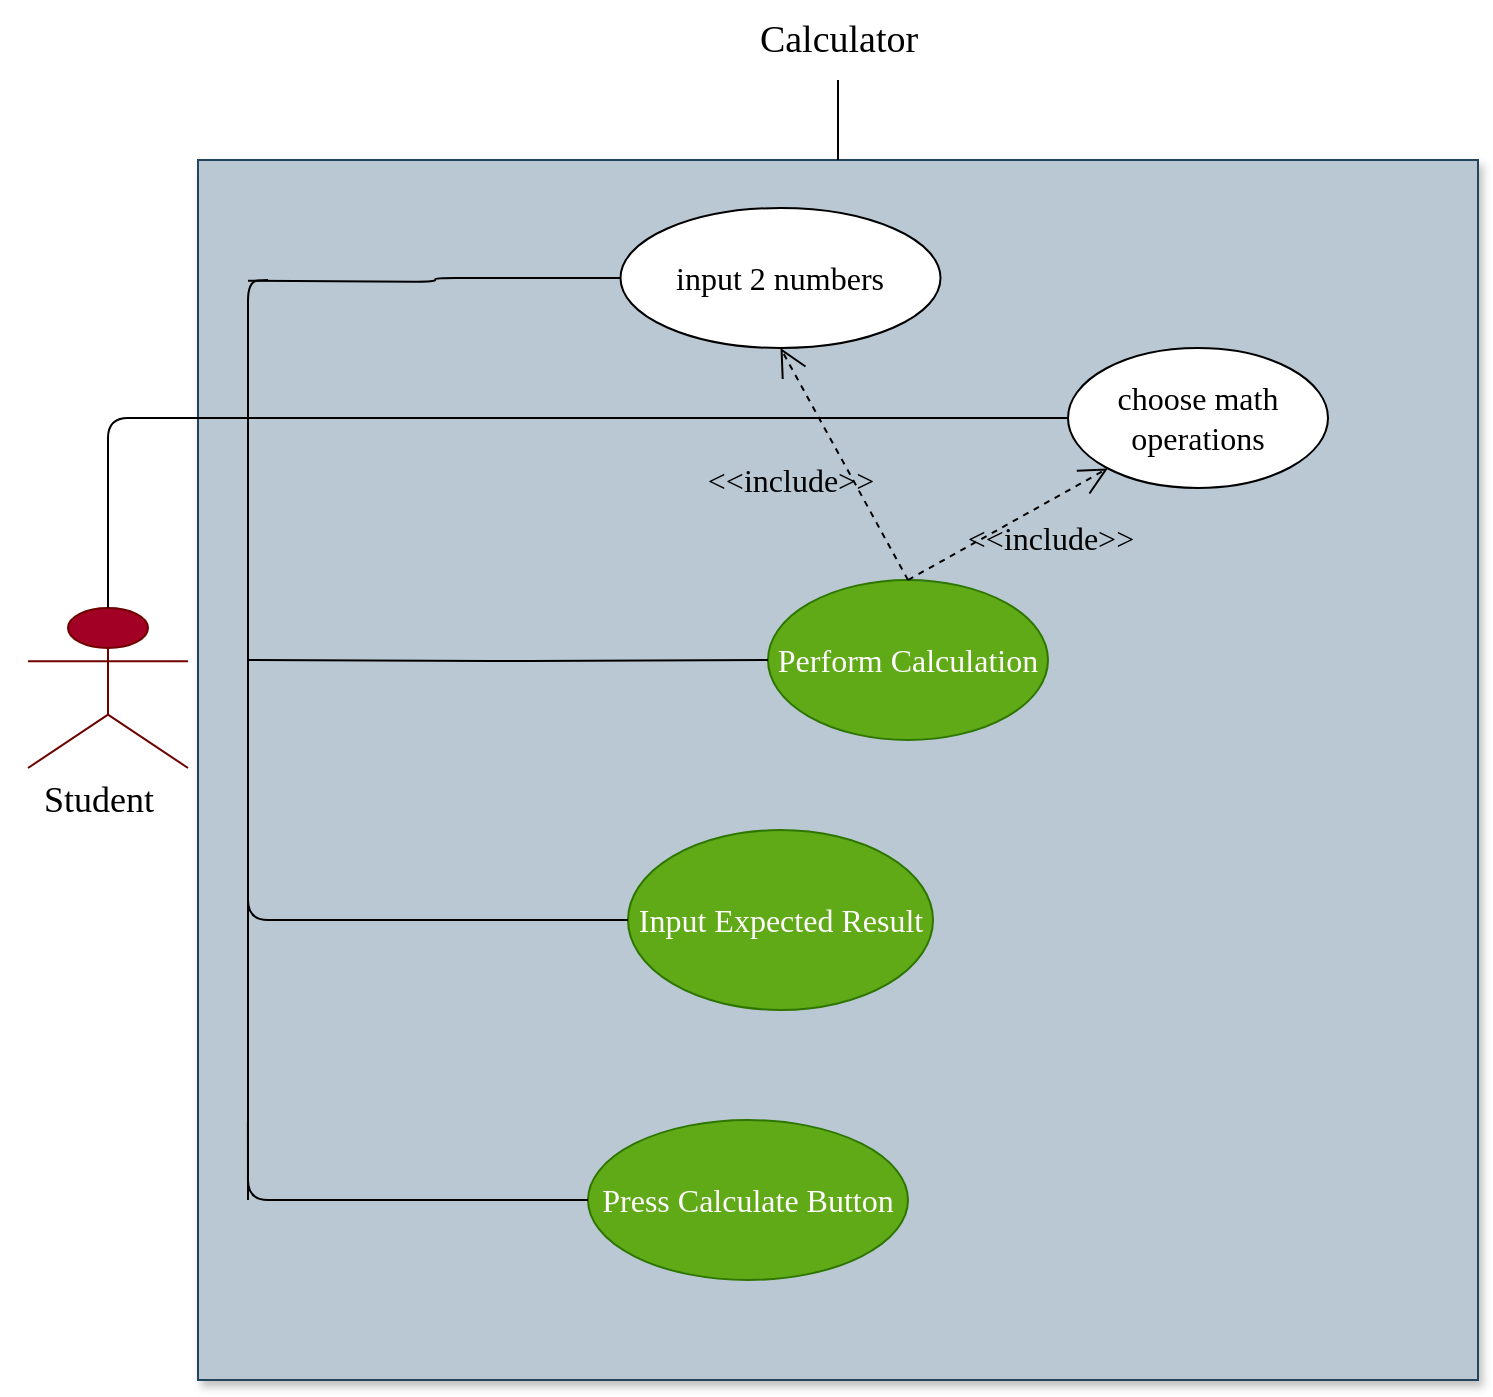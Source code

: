 <mxfile version="20.7.4" type="device"><diagram id="v_r28QwUQp9jg3dEkPEv" name="Page-1"><mxGraphModel dx="770" dy="730" grid="1" gridSize="10" guides="1" tooltips="1" connect="1" arrows="1" fold="1" page="1" pageScale="1" pageWidth="850" pageHeight="1100" math="0" shadow="0"><root><mxCell id="0"/><mxCell id="1" parent="0"/><mxCell id="NK8HqVq-H6pBb_bygY3o-4" value="" style="whiteSpace=wrap;html=1;verticalAlign=top;fontFamily=Comic Sans MS;fontSize=16;labelBackgroundColor=none;rounded=0;shadow=1;fillColor=#bac8d3;strokeColor=#23445d;" parent="1" vertex="1"><mxGeometry x="105" y="250" width="640" height="610" as="geometry"/></mxCell><mxCell id="NK8HqVq-H6pBb_bygY3o-1" value="Student&lt;br style=&quot;font-size: 16px;&quot;&gt;" style="shape=umlActor;verticalLabelPosition=bottom;verticalAlign=top;html=1;outlineConnect=0;fontFamily=Comic Sans MS;fontSize=16;labelBackgroundColor=none;rounded=1;fillColor=#a20025;strokeColor=#6F0000;fontColor=#ffffff;" parent="1" vertex="1"><mxGeometry x="20" y="474" width="80" height="80" as="geometry"/></mxCell><mxCell id="NK8HqVq-H6pBb_bygY3o-8" value="Perform Calculation" style="ellipse;whiteSpace=wrap;html=1;fontFamily=Comic Sans MS;fontSize=16;labelBackgroundColor=none;rounded=1;fillColor=#60a917;fontColor=#ffffff;strokeColor=#2D7600;" parent="1" vertex="1"><mxGeometry x="390" y="460" width="140" height="80" as="geometry"/></mxCell><mxCell id="NK8HqVq-H6pBb_bygY3o-9" value="Input Expected Result" style="ellipse;whiteSpace=wrap;html=1;fontFamily=Comic Sans MS;fontSize=16;labelBackgroundColor=none;rounded=1;fillColor=#60a917;fontColor=#ffffff;strokeColor=#2D7600;" parent="1" vertex="1"><mxGeometry x="320" y="585" width="152.5" height="90" as="geometry"/></mxCell><mxCell id="NK8HqVq-H6pBb_bygY3o-10" value="Press Calculate Button" style="ellipse;whiteSpace=wrap;html=1;fontFamily=Comic Sans MS;fontSize=16;labelBackgroundColor=none;rounded=1;fillColor=#60a917;fontColor=#ffffff;strokeColor=#2D7600;" parent="1" vertex="1"><mxGeometry x="300" y="730" width="160" height="80" as="geometry"/></mxCell><mxCell id="NK8HqVq-H6pBb_bygY3o-12" value="input 2 numbers" style="ellipse;whiteSpace=wrap;html=1;fontFamily=Comic Sans MS;fontSize=16;labelBackgroundColor=none;rounded=1;" parent="1" vertex="1"><mxGeometry x="316.25" y="274" width="160" height="70" as="geometry"/></mxCell><mxCell id="NK8HqVq-H6pBb_bygY3o-14" value="choose math operations" style="ellipse;whiteSpace=wrap;html=1;fontFamily=Comic Sans MS;fontSize=16;labelBackgroundColor=none;rounded=1;" parent="1" vertex="1"><mxGeometry x="540" y="344" width="130" height="70" as="geometry"/></mxCell><mxCell id="MpTEOf5rXVcP7hqxqQCe-34" value="&amp;lt;&amp;lt;include&amp;gt;&amp;gt;" style="endArrow=open;endSize=12;dashed=1;html=1;rounded=1;exitX=0.5;exitY=0;exitDx=0;exitDy=0;entryX=0.5;entryY=1;entryDx=0;entryDy=0;fontFamily=Comic Sans MS;fontSize=16;labelBackgroundColor=none;fontColor=default;" parent="1" source="NK8HqVq-H6pBb_bygY3o-8" target="NK8HqVq-H6pBb_bygY3o-12" edge="1"><mxGeometry x="0.099" y="29" width="160" relative="1" as="geometry"><mxPoint x="230" y="390" as="sourcePoint"/><mxPoint x="390" y="390" as="targetPoint"/><mxPoint x="1" as="offset"/></mxGeometry></mxCell><mxCell id="MpTEOf5rXVcP7hqxqQCe-35" value="&amp;lt;&amp;lt;include&amp;gt;&amp;gt;" style="endArrow=open;endSize=12;dashed=1;html=1;rounded=1;exitX=0.5;exitY=0;exitDx=0;exitDy=0;fontFamily=Comic Sans MS;fontSize=16;labelBackgroundColor=none;fontColor=default;" parent="1" source="NK8HqVq-H6pBb_bygY3o-8" target="NK8HqVq-H6pBb_bygY3o-14" edge="1"><mxGeometry x="0.24" y="-17" width="160" relative="1" as="geometry"><mxPoint x="310.0" y="460" as="sourcePoint"/><mxPoint x="300.0" y="356" as="targetPoint"/><mxPoint x="1" y="-1" as="offset"/></mxGeometry></mxCell><mxCell id="MpTEOf5rXVcP7hqxqQCe-45" value="" style="endArrow=none;endFill=0;html=1;edgeStyle=orthogonalEdgeStyle;align=left;verticalAlign=top;rounded=1;fontFamily=Comic Sans MS;fontSize=16;labelBackgroundColor=none;fontColor=default;" parent="1" edge="1" target="NK8HqVq-H6pBb_bygY3o-12"><mxGeometry x="-1" relative="1" as="geometry"><mxPoint x="130.0" y="310.37" as="sourcePoint"/><mxPoint x="290.0" y="310.37" as="targetPoint"/></mxGeometry></mxCell><mxCell id="MpTEOf5rXVcP7hqxqQCe-46" value="" style="edgeLabel;resizable=0;html=1;align=left;verticalAlign=bottom;strokeWidth=1;fontFamily=Comic Sans MS;fontSize=16;labelBackgroundColor=none;rounded=1;" parent="MpTEOf5rXVcP7hqxqQCe-45" connectable="0" vertex="1"><mxGeometry x="-1" relative="1" as="geometry"/></mxCell><mxCell id="MpTEOf5rXVcP7hqxqQCe-47" value="" style="endArrow=none;endFill=0;html=1;edgeStyle=orthogonalEdgeStyle;align=left;verticalAlign=top;rounded=1;entryX=0;entryY=0.5;entryDx=0;entryDy=0;fontFamily=Comic Sans MS;fontSize=16;exitX=0.5;exitY=0;exitDx=0;exitDy=0;exitPerimeter=0;labelBackgroundColor=none;fontColor=default;" parent="1" target="NK8HqVq-H6pBb_bygY3o-14" edge="1" source="NK8HqVq-H6pBb_bygY3o-1"><mxGeometry x="-1" relative="1" as="geometry"><mxPoint x="100" y="419" as="sourcePoint"/><mxPoint x="450" y="430" as="targetPoint"/></mxGeometry></mxCell><mxCell id="MpTEOf5rXVcP7hqxqQCe-48" value="" style="edgeLabel;resizable=0;html=1;align=left;verticalAlign=bottom;strokeWidth=1;fontFamily=Comic Sans MS;fontSize=16;labelBackgroundColor=none;rounded=1;" parent="MpTEOf5rXVcP7hqxqQCe-47" connectable="0" vertex="1"><mxGeometry x="-1" relative="1" as="geometry"/></mxCell><mxCell id="MpTEOf5rXVcP7hqxqQCe-49" value="" style="endArrow=none;endFill=0;html=1;edgeStyle=orthogonalEdgeStyle;align=left;verticalAlign=top;rounded=1;fontFamily=Comic Sans MS;fontSize=16;labelBackgroundColor=none;fontColor=default;" parent="1" target="NK8HqVq-H6pBb_bygY3o-8" edge="1"><mxGeometry x="-1" relative="1" as="geometry"><mxPoint x="130.0" y="500" as="sourcePoint"/><mxPoint x="210" y="510" as="targetPoint"/></mxGeometry></mxCell><mxCell id="MpTEOf5rXVcP7hqxqQCe-50" value="" style="edgeLabel;resizable=0;html=1;align=left;verticalAlign=bottom;strokeWidth=1;fontFamily=Comic Sans MS;fontSize=16;labelBackgroundColor=none;rounded=1;" parent="MpTEOf5rXVcP7hqxqQCe-49" connectable="0" vertex="1"><mxGeometry x="-1" relative="1" as="geometry"/></mxCell><mxCell id="MpTEOf5rXVcP7hqxqQCe-51" value="" style="endArrow=none;endFill=0;html=1;edgeStyle=orthogonalEdgeStyle;align=left;verticalAlign=top;rounded=1;entryX=0;entryY=0.5;entryDx=0;entryDy=0;fontFamily=Comic Sans MS;fontSize=16;labelBackgroundColor=none;fontColor=default;" parent="1" target="NK8HqVq-H6pBb_bygY3o-9" edge="1"><mxGeometry x="-1" relative="1" as="geometry"><mxPoint x="130.0" y="591.88" as="sourcePoint"/><mxPoint x="270.0" y="591.88" as="targetPoint"/><Array as="points"><mxPoint x="130" y="630"/><mxPoint x="313" y="630"/></Array></mxGeometry></mxCell><mxCell id="MpTEOf5rXVcP7hqxqQCe-52" value="" style="edgeLabel;resizable=0;html=1;align=left;verticalAlign=bottom;strokeWidth=1;fontFamily=Comic Sans MS;fontSize=16;labelBackgroundColor=none;rounded=1;" parent="MpTEOf5rXVcP7hqxqQCe-51" connectable="0" vertex="1"><mxGeometry x="-1" relative="1" as="geometry"/></mxCell><mxCell id="MpTEOf5rXVcP7hqxqQCe-55" value="" style="endArrow=none;endFill=0;html=1;edgeStyle=orthogonalEdgeStyle;align=left;verticalAlign=top;rounded=1;fontFamily=Comic Sans MS;fontSize=16;labelBackgroundColor=none;fontColor=default;" parent="1" edge="1"><mxGeometry x="-1" relative="1" as="geometry"><mxPoint x="140" y="310" as="sourcePoint"/><mxPoint x="130" y="770" as="targetPoint"/></mxGeometry></mxCell><mxCell id="z75TK5TFE6MsLJuCQn9--1" value="" style="endArrow=none;endFill=0;html=1;edgeStyle=orthogonalEdgeStyle;align=left;verticalAlign=top;rounded=1;entryX=0;entryY=0.5;entryDx=0;entryDy=0;fontFamily=Comic Sans MS;fontSize=16;labelBackgroundColor=none;fontColor=default;" parent="1" target="NK8HqVq-H6pBb_bygY3o-10" edge="1"><mxGeometry x="-1" relative="1" as="geometry"><mxPoint x="129.96" y="730.88" as="sourcePoint"/><mxPoint x="307.46" y="730" as="targetPoint"/><Array as="points"><mxPoint x="130" y="770"/></Array></mxGeometry></mxCell><mxCell id="z75TK5TFE6MsLJuCQn9--2" value="" style="edgeLabel;resizable=0;html=1;align=left;verticalAlign=bottom;strokeWidth=1;fontFamily=Comic Sans MS;fontSize=16;labelBackgroundColor=none;rounded=1;" parent="z75TK5TFE6MsLJuCQn9--1" connectable="0" vertex="1"><mxGeometry x="-1" relative="1" as="geometry"/></mxCell><mxCell id="EmhqfhwrVn1QRkND-qMx-1" value="" style="endArrow=none;endFill=0;endSize=12;html=1;rounded=1;exitX=0.5;exitY=0;exitDx=0;exitDy=0;labelBackgroundColor=none;fontColor=default;" edge="1" parent="1" source="NK8HqVq-H6pBb_bygY3o-4" target="EmhqfhwrVn1QRkND-qMx-2"><mxGeometry width="160" relative="1" as="geometry"><mxPoint x="410" y="200" as="sourcePoint"/><mxPoint x="455" y="200" as="targetPoint"/></mxGeometry></mxCell><mxCell id="EmhqfhwrVn1QRkND-qMx-2" value="Calculator&lt;br style=&quot;font-size: 19px;&quot;&gt;" style="text;html=1;align=center;verticalAlign=middle;resizable=0;points=[];autosize=1;strokeColor=none;fillColor=none;fontFamily=Comic Sans MS;fontSize=19;labelBackgroundColor=none;rounded=1;" vertex="1" parent="1"><mxGeometry x="370" y="170" width="110" height="40" as="geometry"/></mxCell><mxCell id="EmhqfhwrVn1QRkND-qMx-9" value="Student" style="text;html=1;align=center;verticalAlign=middle;resizable=0;points=[];autosize=1;strokeColor=none;fillColor=none;rounded=0;shadow=1;sketch=0;fontFamily=Comic Sans MS;fontSize=18;" vertex="1" parent="1"><mxGeometry x="10" y="550" width="90" height="40" as="geometry"/></mxCell></root></mxGraphModel></diagram></mxfile>